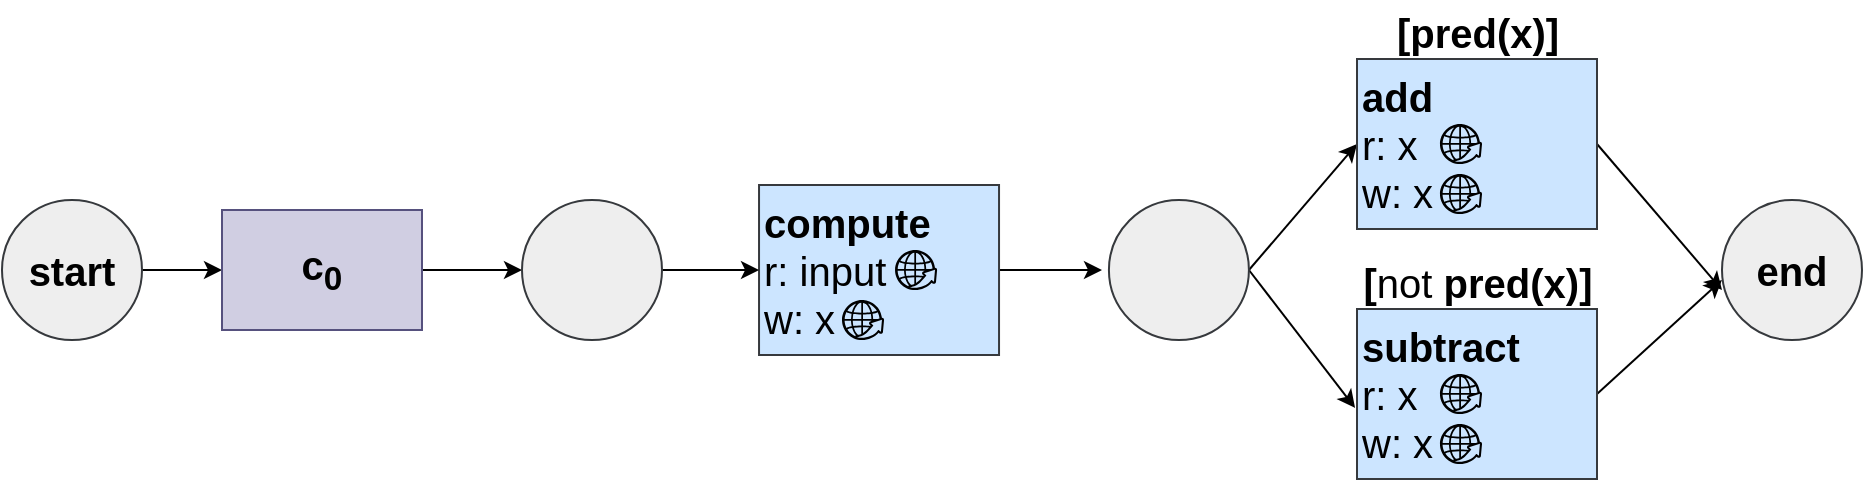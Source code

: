 <mxfile version="15.4.0" type="device"><diagram id="yiRDfCdH8cYX3cv1Tssn" name="Page-1"><mxGraphModel dx="1929" dy="1000" grid="1" gridSize="10" guides="1" tooltips="1" connect="1" arrows="1" fold="1" page="1" pageScale="1" pageWidth="827" pageHeight="1169" math="0" shadow="0"><root><mxCell id="0"/><mxCell id="1" parent="0"/><mxCell id="RQtrrZ3ROyKTZi_biovk-3" style="edgeStyle=orthogonalEdgeStyle;rounded=0;orthogonalLoop=1;jettySize=auto;html=1;entryX=0;entryY=0.5;entryDx=0;entryDy=0;fontSize=20;" parent="1" source="RQtrrZ3ROyKTZi_biovk-1" target="RQtrrZ3ROyKTZi_biovk-2" edge="1"><mxGeometry relative="1" as="geometry"/></mxCell><mxCell id="RQtrrZ3ROyKTZi_biovk-1" value="start" style="ellipse;whiteSpace=wrap;html=1;aspect=fixed;fontSize=20;fontStyle=1;fillColor=#eeeeee;strokeColor=#36393d;" parent="1" vertex="1"><mxGeometry x="-420" y="330" width="70" height="70" as="geometry"/></mxCell><mxCell id="T6Cw0WBG_YtZ5uQxwo44-23" style="edgeStyle=none;rounded=0;orthogonalLoop=1;jettySize=auto;html=1;exitX=1;exitY=0.5;exitDx=0;exitDy=0;entryX=0;entryY=0.5;entryDx=0;entryDy=0;fontSize=20;" edge="1" parent="1" source="RQtrrZ3ROyKTZi_biovk-2" target="T6Cw0WBG_YtZ5uQxwo44-22"><mxGeometry relative="1" as="geometry"/></mxCell><mxCell id="RQtrrZ3ROyKTZi_biovk-2" value="c&lt;sub&gt;0&lt;/sub&gt;" style="rounded=0;whiteSpace=wrap;html=1;fontSize=20;fillColor=#d0cee2;strokeColor=#56517e;fontStyle=1" parent="1" vertex="1"><mxGeometry x="-310" y="335" width="100" height="60" as="geometry"/></mxCell><mxCell id="T6Cw0WBG_YtZ5uQxwo44-8" style="edgeStyle=orthogonalEdgeStyle;rounded=0;orthogonalLoop=1;jettySize=auto;html=1;exitX=1;exitY=0.5;exitDx=0;exitDy=0;" edge="1" parent="1" source="CbNxi4T1dEzjD8uQ3He0-8"><mxGeometry relative="1" as="geometry"><mxPoint x="130" y="365" as="targetPoint"/></mxGeometry></mxCell><mxCell id="CbNxi4T1dEzjD8uQ3He0-8" value="&lt;b&gt;compute&lt;br&gt;&lt;/b&gt;r: input&lt;br&gt;w: x" style="rounded=0;whiteSpace=wrap;html=1;fontSize=20;align=left;fillColor=#cce5ff;strokeColor=#36393d;" parent="1" vertex="1"><mxGeometry x="-41.48" y="322.5" width="120" height="85" as="geometry"/></mxCell><mxCell id="CbNxi4T1dEzjD8uQ3He0-9" value="" style="sketch=0;html=1;aspect=fixed;strokeColor=none;shadow=0;align=center;verticalAlign=top;fillColor=#000000;shape=mxgraph.gcp2.globe_world" parent="1" vertex="1"><mxGeometry x="26.52" y="355" width="21.05" height="20" as="geometry"/></mxCell><mxCell id="CbNxi4T1dEzjD8uQ3He0-13" style="edgeStyle=none;rounded=0;orthogonalLoop=1;jettySize=auto;html=1;exitX=1;exitY=0.5;exitDx=0;exitDy=0;entryX=0;entryY=0.5;entryDx=0;entryDy=0;" parent="1" target="CbNxi4T1dEzjD8uQ3He0-8" edge="1"><mxGeometry relative="1" as="geometry"><mxPoint x="-100" y="365" as="sourcePoint"/></mxGeometry></mxCell><mxCell id="RQtrrZ3ROyKTZi_biovk-9" value="" style="sketch=0;html=1;aspect=fixed;strokeColor=none;shadow=0;align=center;verticalAlign=top;fillColor=#000000;shape=mxgraph.gcp2.globe_world" parent="1" vertex="1"><mxGeometry y="380" width="21.05" height="20" as="geometry"/></mxCell><mxCell id="T6Cw0WBG_YtZ5uQxwo44-15" style="rounded=0;orthogonalLoop=1;jettySize=auto;html=1;exitX=1;exitY=0.5;exitDx=0;exitDy=0;entryX=0;entryY=0.5;entryDx=0;entryDy=0;" edge="1" parent="1" source="T6Cw0WBG_YtZ5uQxwo44-7" target="T6Cw0WBG_YtZ5uQxwo44-9"><mxGeometry relative="1" as="geometry"/></mxCell><mxCell id="T6Cw0WBG_YtZ5uQxwo44-16" style="edgeStyle=none;rounded=0;orthogonalLoop=1;jettySize=auto;html=1;exitX=1;exitY=0.5;exitDx=0;exitDy=0;entryX=-0.008;entryY=0.582;entryDx=0;entryDy=0;entryPerimeter=0;" edge="1" parent="1" source="T6Cw0WBG_YtZ5uQxwo44-7" target="T6Cw0WBG_YtZ5uQxwo44-12"><mxGeometry relative="1" as="geometry"/></mxCell><mxCell id="T6Cw0WBG_YtZ5uQxwo44-7" value="" style="ellipse;whiteSpace=wrap;html=1;aspect=fixed;fontSize=20;fontStyle=1;fillColor=#eeeeee;strokeColor=#36393d;" vertex="1" parent="1"><mxGeometry x="133.46" y="330" width="70" height="70" as="geometry"/></mxCell><mxCell id="T6Cw0WBG_YtZ5uQxwo44-20" style="edgeStyle=none;rounded=0;orthogonalLoop=1;jettySize=auto;html=1;exitX=1;exitY=0.5;exitDx=0;exitDy=0;entryX=0;entryY=0.5;entryDx=0;entryDy=0;fontSize=20;" edge="1" parent="1" source="T6Cw0WBG_YtZ5uQxwo44-9"><mxGeometry relative="1" as="geometry"><mxPoint x="440" y="375" as="targetPoint"/></mxGeometry></mxCell><mxCell id="T6Cw0WBG_YtZ5uQxwo44-9" value="&lt;b&gt;add&lt;br&gt;&lt;/b&gt;r: x&lt;br&gt;w: x" style="rounded=0;whiteSpace=wrap;html=1;fontSize=20;align=left;fillColor=#cce5ff;strokeColor=#36393d;" vertex="1" parent="1"><mxGeometry x="257.5" y="259.5" width="120" height="85" as="geometry"/></mxCell><mxCell id="T6Cw0WBG_YtZ5uQxwo44-10" value="" style="sketch=0;html=1;aspect=fixed;strokeColor=none;shadow=0;align=center;verticalAlign=top;fillColor=#000000;shape=mxgraph.gcp2.globe_world" vertex="1" parent="1"><mxGeometry x="298.98" y="292" width="21.05" height="20" as="geometry"/></mxCell><mxCell id="T6Cw0WBG_YtZ5uQxwo44-11" value="" style="sketch=0;html=1;aspect=fixed;strokeColor=none;shadow=0;align=center;verticalAlign=top;fillColor=#000000;shape=mxgraph.gcp2.globe_world" vertex="1" parent="1"><mxGeometry x="298.98" y="317" width="21.05" height="20" as="geometry"/></mxCell><mxCell id="T6Cw0WBG_YtZ5uQxwo44-21" style="edgeStyle=none;rounded=0;orthogonalLoop=1;jettySize=auto;html=1;exitX=1;exitY=0.5;exitDx=0;exitDy=0;fontSize=20;" edge="1" parent="1" source="T6Cw0WBG_YtZ5uQxwo44-12"><mxGeometry relative="1" as="geometry"><mxPoint x="440" y="370" as="targetPoint"/></mxGeometry></mxCell><mxCell id="T6Cw0WBG_YtZ5uQxwo44-12" value="&lt;b&gt;subtract&lt;br&gt;&lt;/b&gt;r: x&lt;br&gt;w: x" style="rounded=0;whiteSpace=wrap;html=1;fontSize=20;align=left;fillColor=#cce5ff;strokeColor=#36393d;" vertex="1" parent="1"><mxGeometry x="257.5" y="384.5" width="120" height="85" as="geometry"/></mxCell><mxCell id="T6Cw0WBG_YtZ5uQxwo44-13" value="" style="sketch=0;html=1;aspect=fixed;strokeColor=none;shadow=0;align=center;verticalAlign=top;fillColor=#000000;shape=mxgraph.gcp2.globe_world" vertex="1" parent="1"><mxGeometry x="298.98" y="417" width="21.05" height="20" as="geometry"/></mxCell><mxCell id="T6Cw0WBG_YtZ5uQxwo44-14" value="" style="sketch=0;html=1;aspect=fixed;strokeColor=none;shadow=0;align=center;verticalAlign=top;fillColor=#000000;shape=mxgraph.gcp2.globe_world" vertex="1" parent="1"><mxGeometry x="298.98" y="442" width="21.05" height="20" as="geometry"/></mxCell><mxCell id="T6Cw0WBG_YtZ5uQxwo44-17" value="&lt;b style=&quot;font-size: 20px;&quot;&gt;[pred(x)]&lt;/b&gt;" style="text;html=1;strokeColor=none;fillColor=none;align=center;verticalAlign=middle;whiteSpace=wrap;rounded=0;fontSize=20;" vertex="1" parent="1"><mxGeometry x="264.5" y="230" width="106" height="32.5" as="geometry"/></mxCell><mxCell id="T6Cw0WBG_YtZ5uQxwo44-18" value="&lt;b style=&quot;font-size: 20px&quot;&gt;[&lt;/b&gt;&lt;span style=&quot;font-size: 20px&quot;&gt;not&lt;/span&gt;&lt;b style=&quot;font-size: 20px&quot;&gt; pred(x)]&lt;/b&gt;" style="text;html=1;strokeColor=none;fillColor=none;align=center;verticalAlign=middle;whiteSpace=wrap;rounded=0;fontSize=20;" vertex="1" parent="1"><mxGeometry x="257.5" y="355" width="120" height="32.5" as="geometry"/></mxCell><mxCell id="T6Cw0WBG_YtZ5uQxwo44-19" value="end" style="ellipse;whiteSpace=wrap;html=1;aspect=fixed;fontSize=20;fontStyle=1;fillColor=#eeeeee;strokeColor=#36393d;" vertex="1" parent="1"><mxGeometry x="440.0" y="330" width="70" height="70" as="geometry"/></mxCell><mxCell id="T6Cw0WBG_YtZ5uQxwo44-22" value="" style="ellipse;whiteSpace=wrap;html=1;aspect=fixed;fontSize=20;fontStyle=1;fillColor=#eeeeee;strokeColor=#36393d;" vertex="1" parent="1"><mxGeometry x="-160.0" y="330" width="70" height="70" as="geometry"/></mxCell></root></mxGraphModel></diagram></mxfile>